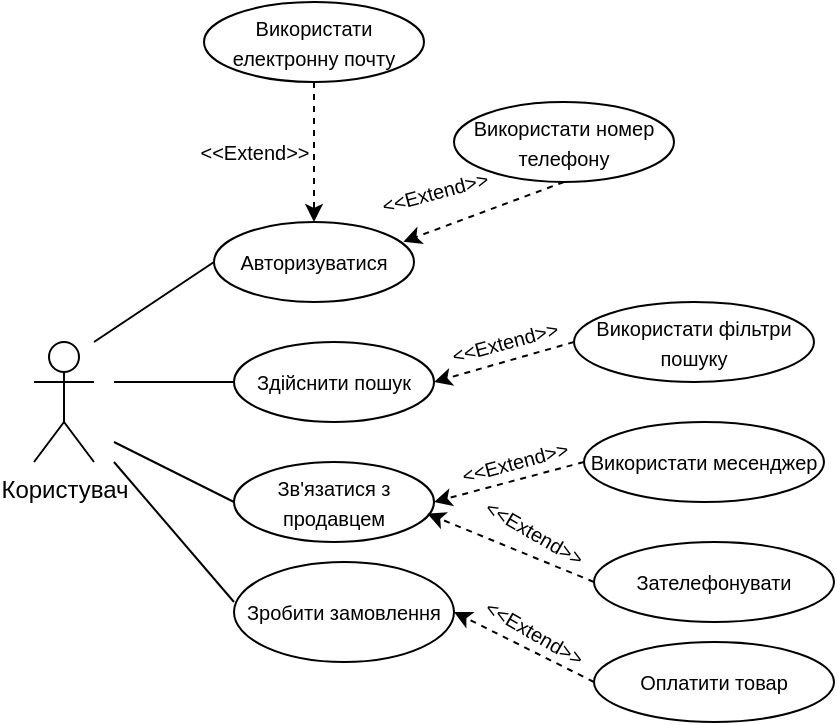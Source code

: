 <mxfile version="20.5.3" type="github">
  <diagram id="LfbopURMoSi3LFcbgzoB" name="Page-1">
    <mxGraphModel dx="813" dy="431" grid="1" gridSize="10" guides="1" tooltips="1" connect="1" arrows="1" fold="1" page="1" pageScale="1" pageWidth="850" pageHeight="1100" math="0" shadow="0">
      <root>
        <mxCell id="0" />
        <mxCell id="1" parent="0" />
        <mxCell id="88I9lt0ZP32555L0P9AO-1" value="Користувач" style="shape=umlActor;verticalLabelPosition=bottom;verticalAlign=top;html=1;outlineConnect=0;" vertex="1" parent="1">
          <mxGeometry x="200" y="290" width="30" height="60" as="geometry" />
        </mxCell>
        <mxCell id="88I9lt0ZP32555L0P9AO-3" value="&lt;font style=&quot;font-size: 10px;&quot;&gt;Авторизуватися&lt;/font&gt;" style="ellipse;whiteSpace=wrap;html=1;" vertex="1" parent="1">
          <mxGeometry x="290" y="230" width="100" height="40" as="geometry" />
        </mxCell>
        <mxCell id="88I9lt0ZP32555L0P9AO-4" value="" style="endArrow=classic;html=1;rounded=0;entryX=0.5;entryY=0;entryDx=0;entryDy=0;dashed=1;" edge="1" parent="1" source="88I9lt0ZP32555L0P9AO-6" target="88I9lt0ZP32555L0P9AO-3">
          <mxGeometry width="50" height="50" relative="1" as="geometry">
            <mxPoint x="370" y="170" as="sourcePoint" />
            <mxPoint x="370" y="250" as="targetPoint" />
          </mxGeometry>
        </mxCell>
        <mxCell id="88I9lt0ZP32555L0P9AO-6" value="&lt;font style=&quot;font-size: 10px;&quot;&gt;Використати електронну почту&lt;/font&gt;" style="ellipse;whiteSpace=wrap;html=1;" vertex="1" parent="1">
          <mxGeometry x="285" y="120" width="110" height="40" as="geometry" />
        </mxCell>
        <mxCell id="88I9lt0ZP32555L0P9AO-7" value="" style="endArrow=classic;html=1;rounded=0;entryX=0.947;entryY=0.246;entryDx=0;entryDy=0;dashed=1;entryPerimeter=0;exitX=0.5;exitY=1;exitDx=0;exitDy=0;" edge="1" parent="1" source="88I9lt0ZP32555L0P9AO-8" target="88I9lt0ZP32555L0P9AO-3">
          <mxGeometry width="50" height="50" relative="1" as="geometry">
            <mxPoint x="470" y="190" as="sourcePoint" />
            <mxPoint x="350" y="240" as="targetPoint" />
          </mxGeometry>
        </mxCell>
        <mxCell id="88I9lt0ZP32555L0P9AO-8" value="&lt;font style=&quot;font-size: 10px;&quot;&gt;Використати номер телефону&lt;/font&gt;" style="ellipse;whiteSpace=wrap;html=1;" vertex="1" parent="1">
          <mxGeometry x="410" y="170" width="110" height="40" as="geometry" />
        </mxCell>
        <mxCell id="88I9lt0ZP32555L0P9AO-10" value="&amp;lt;&amp;lt;Extend&amp;gt;&amp;gt;" style="text;html=1;align=center;verticalAlign=middle;resizable=0;points=[];autosize=1;strokeColor=none;fillColor=none;fontSize=10;rotation=0;" vertex="1" parent="1">
          <mxGeometry x="270" y="180" width="80" height="30" as="geometry" />
        </mxCell>
        <mxCell id="88I9lt0ZP32555L0P9AO-11" value="&amp;lt;&amp;lt;Extend&amp;gt;&amp;gt;" style="text;html=1;align=center;verticalAlign=middle;resizable=0;points=[];autosize=1;strokeColor=none;fillColor=none;fontSize=10;rotation=-15;" vertex="1" parent="1">
          <mxGeometry x="360" y="200" width="80" height="30" as="geometry" />
        </mxCell>
        <mxCell id="88I9lt0ZP32555L0P9AO-13" value="&lt;font style=&quot;font-size: 10px;&quot;&gt;Здійснити пошук&lt;/font&gt;" style="ellipse;whiteSpace=wrap;html=1;" vertex="1" parent="1">
          <mxGeometry x="300" y="290" width="100" height="40" as="geometry" />
        </mxCell>
        <mxCell id="88I9lt0ZP32555L0P9AO-14" value="" style="endArrow=classic;html=1;rounded=0;entryX=1;entryY=0.5;entryDx=0;entryDy=0;dashed=1;exitX=0;exitY=0.5;exitDx=0;exitDy=0;" edge="1" parent="1" source="88I9lt0ZP32555L0P9AO-15" target="88I9lt0ZP32555L0P9AO-13">
          <mxGeometry width="50" height="50" relative="1" as="geometry">
            <mxPoint x="480" y="300" as="sourcePoint" />
            <mxPoint x="350" y="240" as="targetPoint" />
          </mxGeometry>
        </mxCell>
        <mxCell id="88I9lt0ZP32555L0P9AO-15" value="&lt;font style=&quot;font-size: 10px;&quot;&gt;Використати фільтри пошуку&lt;/font&gt;" style="ellipse;whiteSpace=wrap;html=1;" vertex="1" parent="1">
          <mxGeometry x="470" y="270" width="120" height="40" as="geometry" />
        </mxCell>
        <mxCell id="88I9lt0ZP32555L0P9AO-16" value="&amp;lt;&amp;lt;Extend&amp;gt;&amp;gt;" style="text;html=1;align=center;verticalAlign=middle;resizable=0;points=[];autosize=1;strokeColor=none;fillColor=none;fontSize=10;rotation=-15;" vertex="1" parent="1">
          <mxGeometry x="395" y="275" width="80" height="30" as="geometry" />
        </mxCell>
        <mxCell id="88I9lt0ZP32555L0P9AO-17" value="&lt;font style=&quot;font-size: 10px;&quot;&gt;Зв&#39;язатися з продавцем&lt;/font&gt;" style="ellipse;whiteSpace=wrap;html=1;" vertex="1" parent="1">
          <mxGeometry x="300" y="350" width="100" height="40" as="geometry" />
        </mxCell>
        <mxCell id="88I9lt0ZP32555L0P9AO-19" value="" style="endArrow=classic;html=1;rounded=0;entryX=1;entryY=0.5;entryDx=0;entryDy=0;dashed=1;exitX=0;exitY=0.5;exitDx=0;exitDy=0;" edge="1" parent="1" source="88I9lt0ZP32555L0P9AO-20" target="88I9lt0ZP32555L0P9AO-17">
          <mxGeometry width="50" height="50" relative="1" as="geometry">
            <mxPoint x="460" y="370" as="sourcePoint" />
            <mxPoint x="394.7" y="249.84" as="targetPoint" />
          </mxGeometry>
        </mxCell>
        <mxCell id="88I9lt0ZP32555L0P9AO-20" value="&lt;font style=&quot;font-size: 10px;&quot;&gt;Використати месенджер&lt;/font&gt;" style="ellipse;whiteSpace=wrap;html=1;" vertex="1" parent="1">
          <mxGeometry x="475" y="330" width="120" height="40" as="geometry" />
        </mxCell>
        <mxCell id="88I9lt0ZP32555L0P9AO-21" value="&lt;span style=&quot;font-size: 10px;&quot;&gt;Зателефонувати&lt;/span&gt;" style="ellipse;whiteSpace=wrap;html=1;" vertex="1" parent="1">
          <mxGeometry x="480" y="390" width="120" height="40" as="geometry" />
        </mxCell>
        <mxCell id="88I9lt0ZP32555L0P9AO-22" value="" style="endArrow=classic;html=1;rounded=0;entryX=0.967;entryY=0.646;entryDx=0;entryDy=0;dashed=1;exitX=0;exitY=0.5;exitDx=0;exitDy=0;entryPerimeter=0;" edge="1" parent="1" source="88I9lt0ZP32555L0P9AO-21" target="88I9lt0ZP32555L0P9AO-17">
          <mxGeometry width="50" height="50" relative="1" as="geometry">
            <mxPoint x="485" y="360" as="sourcePoint" />
            <mxPoint x="410" y="380" as="targetPoint" />
          </mxGeometry>
        </mxCell>
        <mxCell id="88I9lt0ZP32555L0P9AO-23" value="&amp;lt;&amp;lt;Extend&amp;gt;&amp;gt;" style="text;html=1;align=center;verticalAlign=middle;resizable=0;points=[];autosize=1;strokeColor=none;fillColor=none;fontSize=10;rotation=-15;" vertex="1" parent="1">
          <mxGeometry x="400" y="335" width="80" height="30" as="geometry" />
        </mxCell>
        <mxCell id="88I9lt0ZP32555L0P9AO-24" value="&amp;lt;&amp;lt;Extend&amp;gt;&amp;gt;" style="text;html=1;align=center;verticalAlign=middle;resizable=0;points=[];autosize=1;strokeColor=none;fillColor=none;fontSize=10;rotation=30;" vertex="1" parent="1">
          <mxGeometry x="410" y="370" width="80" height="30" as="geometry" />
        </mxCell>
        <mxCell id="88I9lt0ZP32555L0P9AO-28" value="" style="endArrow=none;html=1;rounded=0;fontSize=10;entryX=0;entryY=0.5;entryDx=0;entryDy=0;" edge="1" parent="1" target="88I9lt0ZP32555L0P9AO-3">
          <mxGeometry width="50" height="50" relative="1" as="geometry">
            <mxPoint x="230" y="290" as="sourcePoint" />
            <mxPoint x="310" y="310" as="targetPoint" />
          </mxGeometry>
        </mxCell>
        <mxCell id="88I9lt0ZP32555L0P9AO-29" value="" style="endArrow=none;html=1;rounded=0;fontSize=10;entryX=0;entryY=0.5;entryDx=0;entryDy=0;" edge="1" parent="1" target="88I9lt0ZP32555L0P9AO-13">
          <mxGeometry width="50" height="50" relative="1" as="geometry">
            <mxPoint x="240" y="310" as="sourcePoint" />
            <mxPoint x="300" y="260" as="targetPoint" />
          </mxGeometry>
        </mxCell>
        <mxCell id="88I9lt0ZP32555L0P9AO-30" value="" style="endArrow=none;html=1;rounded=0;fontSize=10;entryX=0;entryY=0.5;entryDx=0;entryDy=0;" edge="1" parent="1" target="88I9lt0ZP32555L0P9AO-17">
          <mxGeometry width="50" height="50" relative="1" as="geometry">
            <mxPoint x="240" y="340" as="sourcePoint" />
            <mxPoint x="310" y="320" as="targetPoint" />
          </mxGeometry>
        </mxCell>
        <mxCell id="88I9lt0ZP32555L0P9AO-31" value="" style="endArrow=none;html=1;rounded=0;fontSize=10;" edge="1" parent="1">
          <mxGeometry width="50" height="50" relative="1" as="geometry">
            <mxPoint x="240" y="350" as="sourcePoint" />
            <mxPoint x="300" y="420" as="targetPoint" />
          </mxGeometry>
        </mxCell>
        <mxCell id="88I9lt0ZP32555L0P9AO-32" value="&lt;font style=&quot;font-size: 10px;&quot;&gt;Зробити замовлення&lt;/font&gt;" style="ellipse;whiteSpace=wrap;html=1;" vertex="1" parent="1">
          <mxGeometry x="300" y="400" width="110" height="50" as="geometry" />
        </mxCell>
        <mxCell id="88I9lt0ZP32555L0P9AO-33" value="&amp;lt;&amp;lt;Extend&amp;gt;&amp;gt;" style="text;html=1;align=center;verticalAlign=middle;resizable=0;points=[];autosize=1;strokeColor=none;fillColor=none;fontSize=10;rotation=30;" vertex="1" parent="1">
          <mxGeometry x="410" y="420" width="80" height="30" as="geometry" />
        </mxCell>
        <mxCell id="88I9lt0ZP32555L0P9AO-34" value="" style="endArrow=classic;html=1;rounded=0;entryX=1;entryY=0.5;entryDx=0;entryDy=0;dashed=1;exitX=0;exitY=0.5;exitDx=0;exitDy=0;" edge="1" parent="1" source="88I9lt0ZP32555L0P9AO-35" target="88I9lt0ZP32555L0P9AO-32">
          <mxGeometry width="50" height="50" relative="1" as="geometry">
            <mxPoint x="480" y="450" as="sourcePoint" />
            <mxPoint x="406.7" y="385.84" as="targetPoint" />
          </mxGeometry>
        </mxCell>
        <mxCell id="88I9lt0ZP32555L0P9AO-35" value="&lt;span style=&quot;font-size: 10px;&quot;&gt;Оплатити товар&lt;/span&gt;" style="ellipse;whiteSpace=wrap;html=1;" vertex="1" parent="1">
          <mxGeometry x="480" y="440" width="120" height="40" as="geometry" />
        </mxCell>
      </root>
    </mxGraphModel>
  </diagram>
</mxfile>
